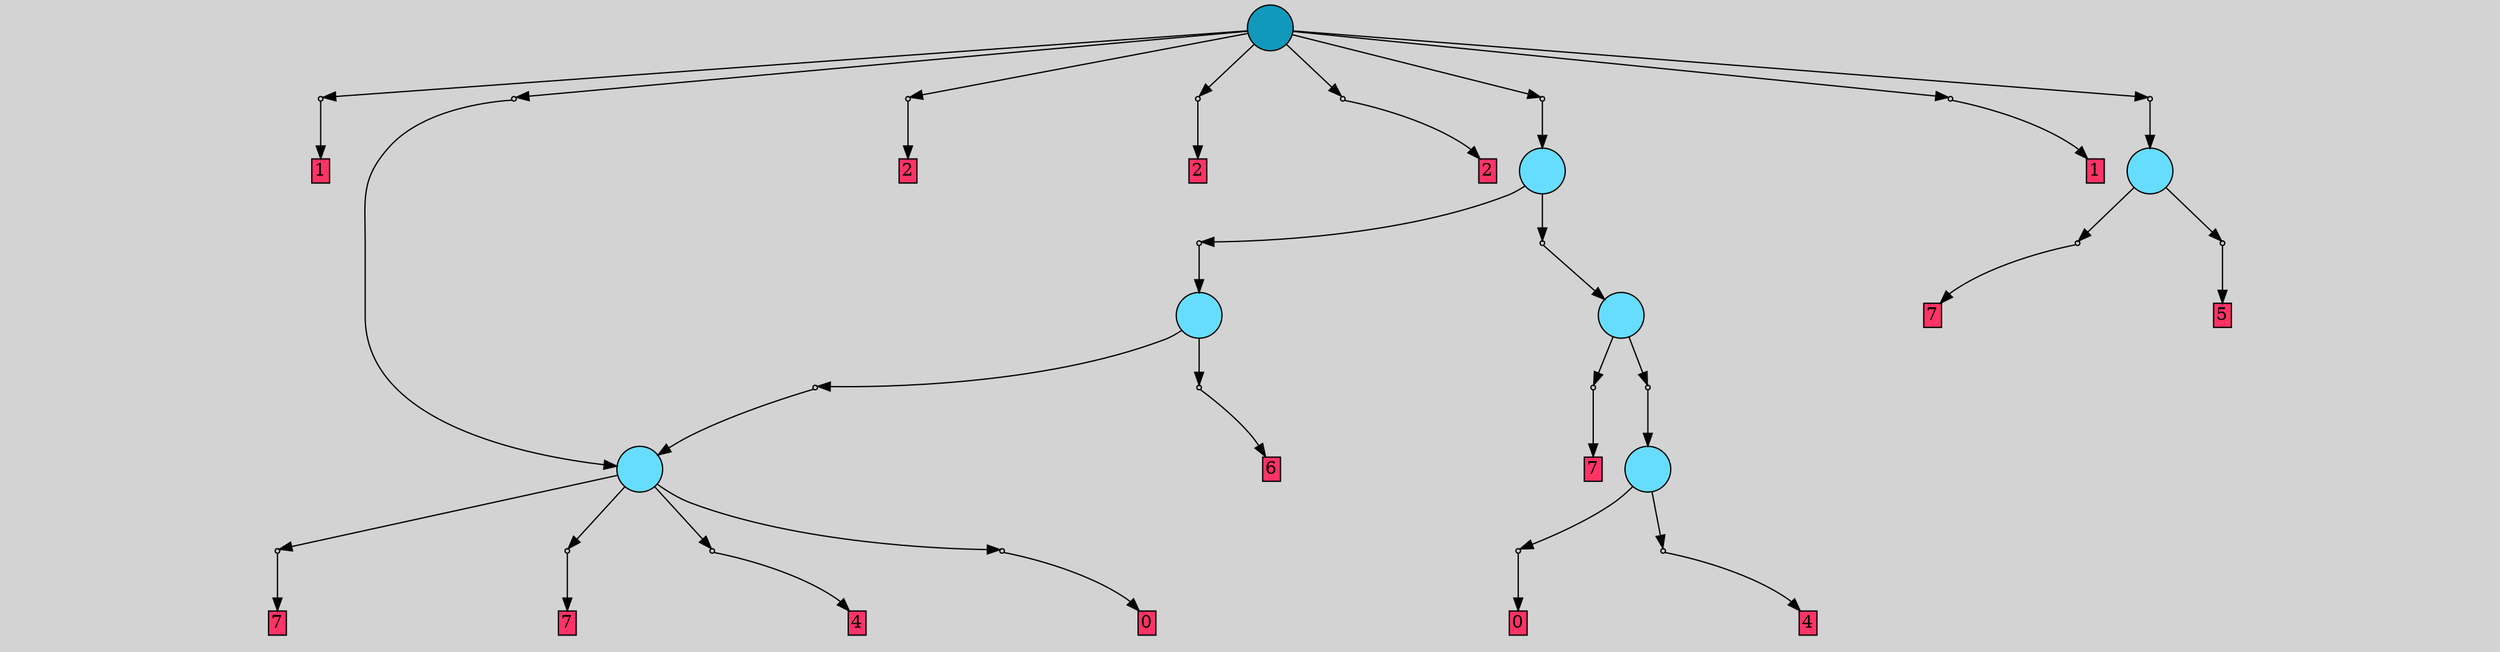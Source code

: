 // File exported with GEGELATI v1.3.1
// On the 2024-04-12 16:09:50
// With the File::TPGGraphDotExporter
digraph{
	graph[pad = "0.212, 0.055" bgcolor = lightgray]
	node[shape=circle style = filled label = ""]
		T0 [fillcolor="#66ddff"]
		T1 [fillcolor="#66ddff"]
		T2 [fillcolor="#66ddff"]
		T3 [fillcolor="#66ddff"]
		T4 [fillcolor="#66ddff"]
		T5 [fillcolor="#66ddff"]
		T6 [fillcolor="#1199bb"]
		P0 [fillcolor="#cccccc" shape=point] //
		I0 [shape=box style=invis label="6|0&4|3#0|1#0|7#2|1&#92;n"]
		P0 -> I0[style=invis]
		A0 [fillcolor="#ff3366" shape=box margin=0.03 width=0 height=0 label="5"]
		T0 -> P0 -> A0
		P1 [fillcolor="#cccccc" shape=point] //
		I1 [shape=box style=invis label="6|4&3|1#1|7#0|1#1|6&#92;n6|0&0|4#3|7#2|4#2|2&#92;n"]
		P1 -> I1[style=invis]
		A1 [fillcolor="#ff3366" shape=box margin=0.03 width=0 height=0 label="7"]
		T0 -> P1 -> A1
		P2 [fillcolor="#cccccc" shape=point] //
		I2 [shape=box style=invis label="7|0&1|5#4|3#0|7#0|2&#92;n"]
		P2 -> I2[style=invis]
		A2 [fillcolor="#ff3366" shape=box margin=0.03 width=0 height=0 label="0"]
		T1 -> P2 -> A2
		P3 [fillcolor="#cccccc" shape=point] //
		I3 [shape=box style=invis label="6|0&1|0#1|3#2|6#0|6&#92;n"]
		P3 -> I3[style=invis]
		A3 [fillcolor="#ff3366" shape=box margin=0.03 width=0 height=0 label="4"]
		T1 -> P3 -> A3
		P4 [fillcolor="#cccccc" shape=point] //
		I4 [shape=box style=invis label="6|0&1|0#1|3#2|6#0|6&#92;n"]
		P4 -> I4[style=invis]
		A4 [fillcolor="#ff3366" shape=box margin=0.03 width=0 height=0 label="4"]
		T2 -> P4 -> A4
		P5 [fillcolor="#cccccc" shape=point] //
		I5 [shape=box style=invis label="8|0&4|1#2|4#4|1#0|4&#92;n"]
		P5 -> I5[style=invis]
		A5 [fillcolor="#ff3366" shape=box margin=0.03 width=0 height=0 label="0"]
		T2 -> P5 -> A5
		P6 [fillcolor="#cccccc" shape=point] //
		I6 [shape=box style=invis label="3|4&3|3#3|7#0|7#3|3&#92;n6|0&0|4#3|7#2|4#2|2&#92;n"]
		P6 -> I6[style=invis]
		A6 [fillcolor="#ff3366" shape=box margin=0.03 width=0 height=0 label="7"]
		T2 -> P6 -> A6
		P7 [fillcolor="#cccccc" shape=point] //
		I7 [shape=box style=invis label="6|4&3|1#1|7#0|1#1|6&#92;n6|0&0|4#3|7#2|4#2|2&#92;n"]
		P7 -> I7[style=invis]
		A7 [fillcolor="#ff3366" shape=box margin=0.03 width=0 height=0 label="7"]
		T2 -> P7 -> A7
		P8 [fillcolor="#cccccc" shape=point] //
		I8 [shape=box style=invis label="4|0&4|4#3|3#1|0#1|3&#92;n"]
		P8 -> I8[style=invis]
		T3 -> P8 -> T1
		P9 [fillcolor="#cccccc" shape=point] //
		I9 [shape=box style=invis label="8|2&4|3#4|4#1|7#1|0&#92;n4|5&0|2#2|5#1|7#1|0&#92;n3|0&0|5#3|4#4|6#4|5&#92;n"]
		P9 -> I9[style=invis]
		A8 [fillcolor="#ff3366" shape=box margin=0.03 width=0 height=0 label="7"]
		T3 -> P9 -> A8
		P10 [fillcolor="#cccccc" shape=point] //
		I10 [shape=box style=invis label="6|2&3|1#2|3#2|3#1|3&#92;n7|0&2|5#1|6#1|3#0|2&#92;n"]
		P10 -> I10[style=invis]
		A9 [fillcolor="#ff3366" shape=box margin=0.03 width=0 height=0 label="6"]
		T4 -> P10 -> A9
		P11 [fillcolor="#cccccc" shape=point] //
		I11 [shape=box style=invis label="8|0&3|3#4|6#3|7#3|4&#92;n"]
		P11 -> I11[style=invis]
		T4 -> P11 -> T2
		P12 [fillcolor="#cccccc" shape=point] //
		I12 [shape=box style=invis label="7|0&4|6#1|7#1|7#2|4&#92;n"]
		P12 -> I12[style=invis]
		T5 -> P12 -> T3
		P13 [fillcolor="#cccccc" shape=point] //
		I13 [shape=box style=invis label="8|0&3|1#0|3#1|1#1|3&#92;n"]
		P13 -> I13[style=invis]
		T5 -> P13 -> T4
		P14 [fillcolor="#cccccc" shape=point] //
		I14 [shape=box style=invis label="3|0&4|7#3|0#3|0#3|6&#92;n"]
		P14 -> I14[style=invis]
		A10 [fillcolor="#ff3366" shape=box margin=0.03 width=0 height=0 label="1"]
		T6 -> P14 -> A10
		P15 [fillcolor="#cccccc" shape=point] //
		I15 [shape=box style=invis label="7|0&3|3#4|4#1|5#4|5&#92;n"]
		P15 -> I15[style=invis]
		T6 -> P15 -> T2
		P16 [fillcolor="#cccccc" shape=point] //
		I16 [shape=box style=invis label="4|2&2|6#1|3#3|1#1|7&#92;n7|0&0|2#4|4#1|0#3|7&#92;n"]
		P16 -> I16[style=invis]
		A11 [fillcolor="#ff3366" shape=box margin=0.03 width=0 height=0 label="2"]
		T6 -> P16 -> A11
		P17 [fillcolor="#cccccc" shape=point] //
		I17 [shape=box style=invis label="8|4&2|3#3|6#1|6#4|1&#92;n2|0&3|2#0|4#1|3#4|4&#92;n"]
		P17 -> I17[style=invis]
		A12 [fillcolor="#ff3366" shape=box margin=0.03 width=0 height=0 label="2"]
		T6 -> P17 -> A12
		P18 [fillcolor="#cccccc" shape=point] //
		I18 [shape=box style=invis label="6|0&3|5#2|6#1|7#0|3&#92;n"]
		P18 -> I18[style=invis]
		A13 [fillcolor="#ff3366" shape=box margin=0.03 width=0 height=0 label="2"]
		T6 -> P18 -> A13
		P19 [fillcolor="#cccccc" shape=point] //
		I19 [shape=box style=invis label="7|0&4|6#1|7#1|7#2|4&#92;n"]
		P19 -> I19[style=invis]
		T6 -> P19 -> T5
		P20 [fillcolor="#cccccc" shape=point] //
		I20 [shape=box style=invis label="2|0&3|2#3|5#3|2#1|7&#92;n"]
		P20 -> I20[style=invis]
		A14 [fillcolor="#ff3366" shape=box margin=0.03 width=0 height=0 label="1"]
		T6 -> P20 -> A14
		P21 [fillcolor="#cccccc" shape=point] //
		I21 [shape=box style=invis label="3|0&1|3#3|2#0|1#3|2&#92;n"]
		P21 -> I21[style=invis]
		T6 -> P21 -> T0
		{ rank= same T6 }
}

